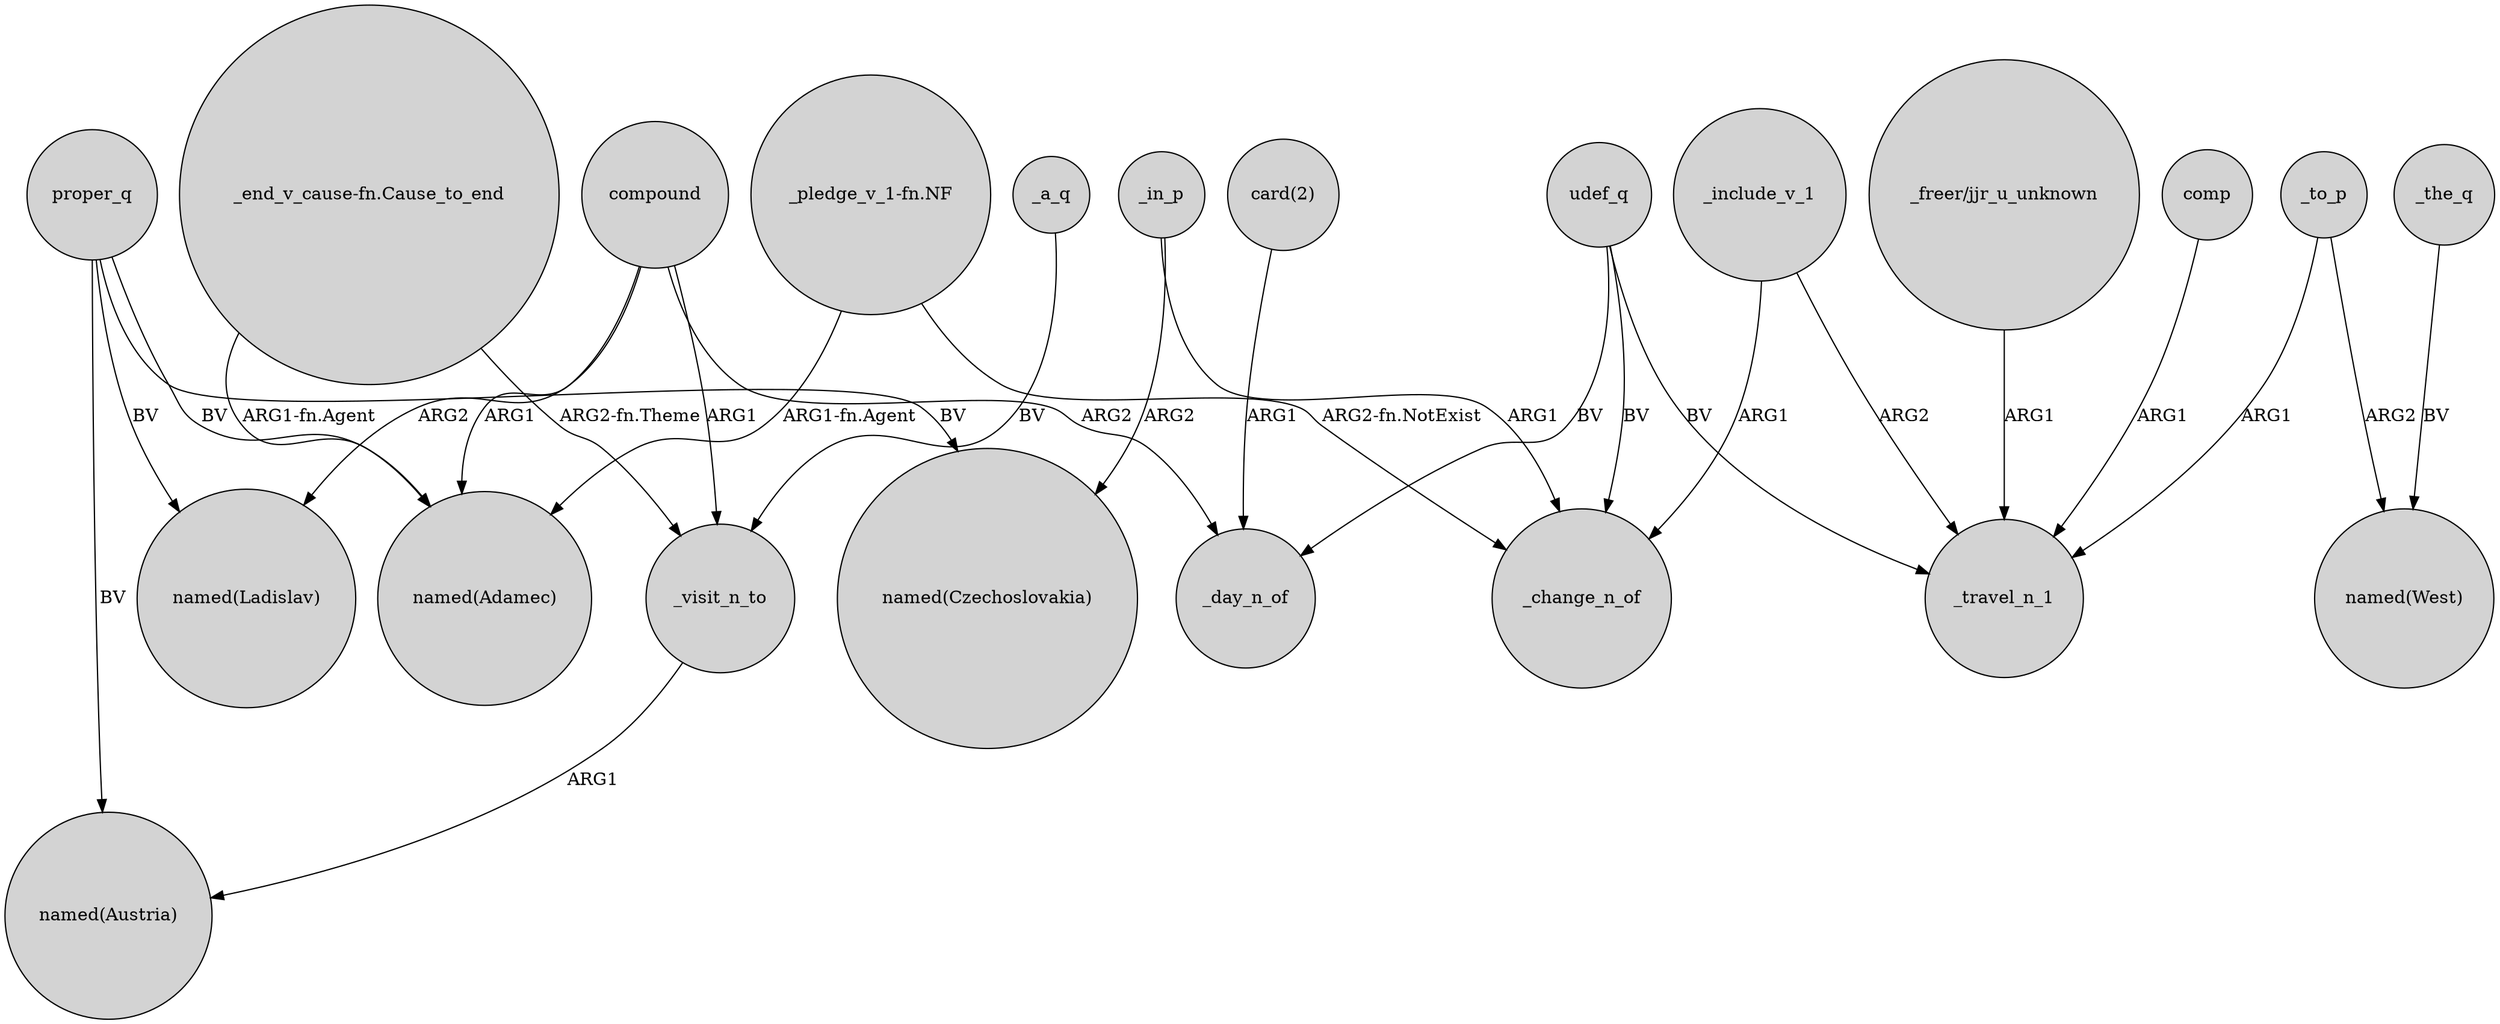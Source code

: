 digraph {
	node [shape=circle style=filled]
	"_end_v_cause-fn.Cause_to_end" -> "named(Adamec)" [label="ARG1-fn.Agent"]
	_to_p -> _travel_n_1 [label=ARG1]
	"card(2)" -> _day_n_of [label=ARG1]
	_to_p -> "named(West)" [label=ARG2]
	proper_q -> "named(Ladislav)" [label=BV]
	_include_v_1 -> _travel_n_1 [label=ARG2]
	proper_q -> "named(Austria)" [label=BV]
	"_pledge_v_1-fn.NF" -> _change_n_of [label="ARG2-fn.NotExist"]
	compound -> "named(Adamec)" [label=ARG1]
	compound -> _day_n_of [label=ARG2]
	udef_q -> _travel_n_1 [label=BV]
	_a_q -> _visit_n_to [label=BV]
	udef_q -> _day_n_of [label=BV]
	"_freer/jjr_u_unknown" -> _travel_n_1 [label=ARG1]
	compound -> _visit_n_to [label=ARG1]
	_in_p -> "named(Czechoslovakia)" [label=ARG2]
	"_pledge_v_1-fn.NF" -> "named(Adamec)" [label="ARG1-fn.Agent"]
	_in_p -> _change_n_of [label=ARG1]
	"_end_v_cause-fn.Cause_to_end" -> _visit_n_to [label="ARG2-fn.Theme"]
	comp -> _travel_n_1 [label=ARG1]
	_include_v_1 -> _change_n_of [label=ARG1]
	udef_q -> _change_n_of [label=BV]
	proper_q -> "named(Adamec)" [label=BV]
	proper_q -> "named(Czechoslovakia)" [label=BV]
	_the_q -> "named(West)" [label=BV]
	_visit_n_to -> "named(Austria)" [label=ARG1]
	compound -> "named(Ladislav)" [label=ARG2]
}
